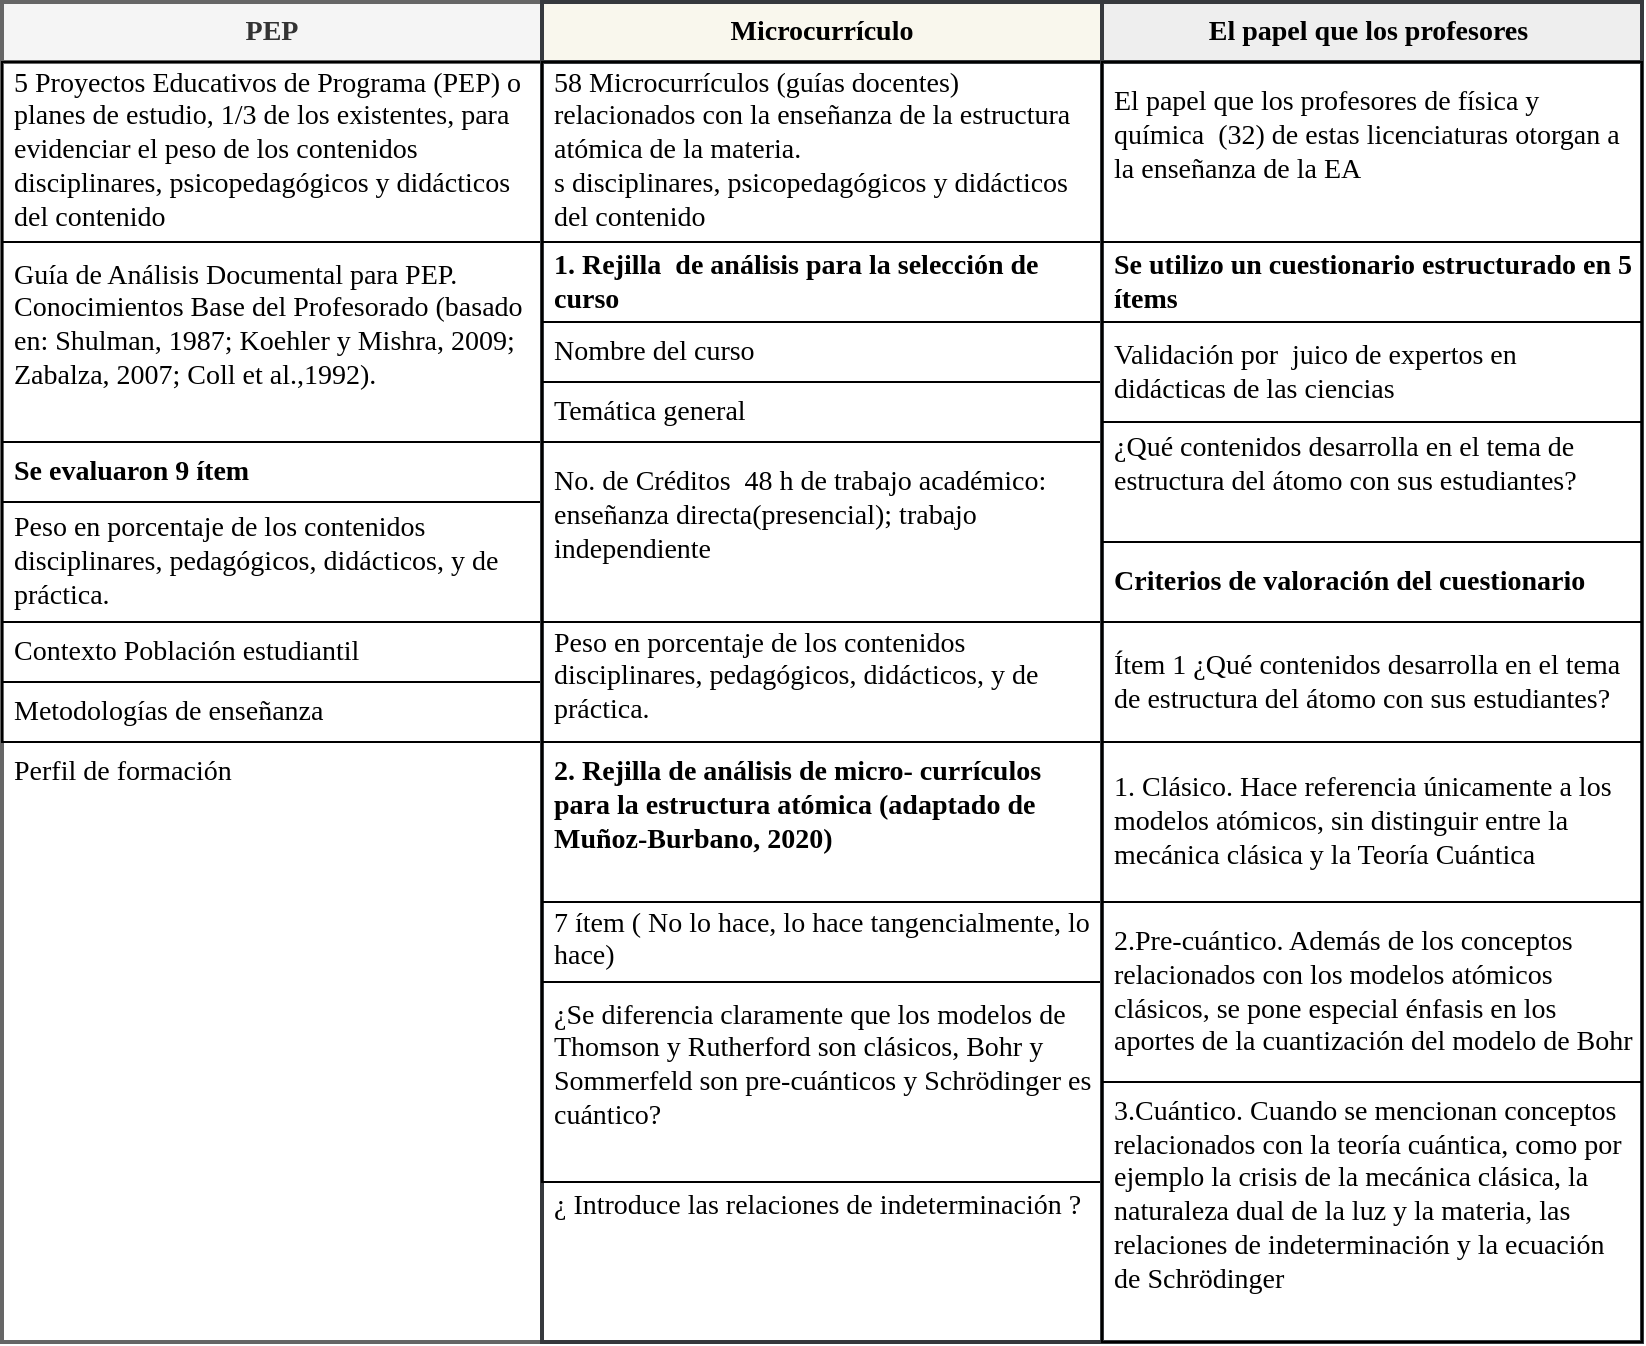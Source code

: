 <mxfile version="26.0.14">
  <diagram name="Página-1" id="QjNoXr49TitPGwUjglOf">
    <mxGraphModel dx="2049" dy="628" grid="1" gridSize="10" guides="1" tooltips="1" connect="1" arrows="1" fold="1" page="1" pageScale="1" pageWidth="827" pageHeight="1169" math="0" shadow="0">
      <root>
        <mxCell id="0" />
        <mxCell id="1" parent="0" />
        <mxCell id="WX_sTl7wwJ7vNOEiQbB8-1" value="&lt;font&gt;&lt;span&gt;&lt;b&gt;PEP&lt;/b&gt;&lt;/span&gt;&lt;/font&gt;" style="swimlane;fontStyle=0;childLayout=stackLayout;horizontal=1;startSize=30;horizontalStack=0;resizeParent=1;resizeParentMax=0;resizeLast=0;collapsible=1;marginBottom=0;whiteSpace=wrap;html=1;fontSize=14;fontFamily=Verdana;fillColor=#f5f5f5;fontColor=#333333;strokeColor=#666666;strokeWidth=2;" parent="1" vertex="1">
          <mxGeometry y="120" width="270" height="670" as="geometry" />
        </mxCell>
        <mxCell id="WX_sTl7wwJ7vNOEiQbB8-2" value="&lt;div&gt;5 Proyectos Educativos de Programa (PEP) o planes de estudio, 1/3 de los existentes, para evidenciar el peso de los contenidos disciplinares, psicopedagógicos y didácticos del contenido&lt;/div&gt;&lt;div&gt;&lt;br&gt;&lt;/div&gt;" style="text;strokeColor=default;fillColor=none;align=left;verticalAlign=middle;spacingLeft=4;spacingRight=4;overflow=hidden;points=[[0,0.5],[1,0.5]];portConstraint=eastwest;rotatable=0;whiteSpace=wrap;html=1;fontSize=14;fontFamily=Verdana;" parent="WX_sTl7wwJ7vNOEiQbB8-1" vertex="1">
          <mxGeometry y="30" width="270" height="90" as="geometry" />
        </mxCell>
        <mxCell id="WX_sTl7wwJ7vNOEiQbB8-3" value="&lt;div&gt;Guía de Análisis Documental para PEP. Conocimientos Base del Profesorado (basado en: Shulman, 1987; Koehler y Mishra, 2009; Zabalza, 2007; Coll et al.,1992).&lt;/div&gt;&lt;div&gt;&lt;br&gt;&lt;/div&gt;" style="text;strokeColor=default;fillColor=none;align=left;verticalAlign=middle;spacingLeft=4;spacingRight=4;overflow=hidden;points=[[0,0.5],[1,0.5]];portConstraint=eastwest;rotatable=0;whiteSpace=wrap;html=1;fontFamily=Verdana;fontSize=14;" parent="WX_sTl7wwJ7vNOEiQbB8-1" vertex="1">
          <mxGeometry y="120" width="270" height="100" as="geometry" />
        </mxCell>
        <mxCell id="WX_sTl7wwJ7vNOEiQbB8-4" value="&lt;span style=&quot;background-color: transparent;&quot;&gt;&lt;b&gt;Se evaluaron 9 ítem&amp;nbsp;&lt;/b&gt;&lt;/span&gt;" style="text;strokeColor=default;fillColor=none;align=left;verticalAlign=middle;spacingLeft=4;spacingRight=4;overflow=hidden;points=[[0,0.5],[1,0.5]];portConstraint=eastwest;rotatable=0;whiteSpace=wrap;html=1;fontFamily=Verdana;fontSize=14;" parent="WX_sTl7wwJ7vNOEiQbB8-1" vertex="1">
          <mxGeometry y="220" width="270" height="30" as="geometry" />
        </mxCell>
        <mxCell id="WX_sTl7wwJ7vNOEiQbB8-5" value="&lt;div&gt;Peso en porcentaje de los contenidos disciplinares, pedagógicos, didácticos, y de práctica.&amp;nbsp;&lt;/div&gt;" style="text;strokeColor=default;fillColor=none;align=left;verticalAlign=middle;spacingLeft=4;spacingRight=4;overflow=hidden;points=[[0,0.5],[1,0.5]];portConstraint=eastwest;rotatable=0;whiteSpace=wrap;html=1;fontFamily=Verdana;fontSize=14;" parent="WX_sTl7wwJ7vNOEiQbB8-1" vertex="1">
          <mxGeometry y="250" width="270" height="60" as="geometry" />
        </mxCell>
        <mxCell id="WX_sTl7wwJ7vNOEiQbB8-6" value="&lt;div&gt;Contexto Población estudiantil&lt;/div&gt;" style="text;strokeColor=default;fillColor=none;align=left;verticalAlign=middle;spacingLeft=4;spacingRight=4;overflow=hidden;points=[[0,0.5],[1,0.5]];portConstraint=eastwest;rotatable=0;whiteSpace=wrap;html=1;fontFamily=Verdana;fontSize=14;" parent="WX_sTl7wwJ7vNOEiQbB8-1" vertex="1">
          <mxGeometry y="310" width="270" height="30" as="geometry" />
        </mxCell>
        <mxCell id="WX_sTl7wwJ7vNOEiQbB8-7" value="&lt;div&gt;Metodologías de enseñanza&lt;/div&gt;" style="text;strokeColor=default;fillColor=none;align=left;verticalAlign=middle;spacingLeft=4;spacingRight=4;overflow=hidden;points=[[0,0.5],[1,0.5]];portConstraint=eastwest;rotatable=0;whiteSpace=wrap;html=1;fontFamily=Verdana;fontSize=14;" parent="WX_sTl7wwJ7vNOEiQbB8-1" vertex="1">
          <mxGeometry y="340" width="270" height="30" as="geometry" />
        </mxCell>
        <mxCell id="WX_sTl7wwJ7vNOEiQbB8-8" value="&lt;div&gt;Perfil de formación&lt;/div&gt;" style="text;strokeColor=none;fillColor=none;align=left;verticalAlign=middle;spacingLeft=4;spacingRight=4;overflow=hidden;points=[[0,0.5],[1,0.5]];portConstraint=eastwest;rotatable=0;whiteSpace=wrap;html=1;fontFamily=Verdana;fontSize=14;" parent="WX_sTl7wwJ7vNOEiQbB8-1" vertex="1">
          <mxGeometry y="370" width="270" height="30" as="geometry" />
        </mxCell>
        <mxCell id="WX_sTl7wwJ7vNOEiQbB8-33" style="text;strokeColor=none;fillColor=none;align=left;verticalAlign=middle;spacingLeft=4;spacingRight=4;overflow=hidden;points=[[0,0.5],[1,0.5]];portConstraint=eastwest;rotatable=0;whiteSpace=wrap;html=1;fontFamily=Verdana;fontSize=14;" parent="WX_sTl7wwJ7vNOEiQbB8-1" vertex="1">
          <mxGeometry y="400" width="270" height="270" as="geometry" />
        </mxCell>
        <mxCell id="WX_sTl7wwJ7vNOEiQbB8-9" value="&lt;font&gt;&lt;span&gt;Microcurrículo&lt;/span&gt;&lt;/font&gt;" style="swimlane;fontStyle=1;childLayout=stackLayout;horizontal=1;startSize=30;horizontalStack=0;resizeParent=1;resizeParentMax=0;resizeLast=0;collapsible=1;marginBottom=0;whiteSpace=wrap;html=1;fontSize=14;fontFamily=Verdana;fillColor=#f9f7ed;strokeColor=#36393d;strokeWidth=2;" parent="1" vertex="1">
          <mxGeometry x="270" y="120" width="280" height="670" as="geometry" />
        </mxCell>
        <mxCell id="WX_sTl7wwJ7vNOEiQbB8-10" value="&lt;div&gt;&lt;span style=&quot;background-color: transparent;&quot;&gt;58 Microcurrículos (guías docentes) relacionados con la enseñanza de la estructura atómica de la materia.&lt;/span&gt;&lt;/div&gt;&lt;div&gt;s disciplinares, psicopedagógicos y didácticos del contenido&lt;/div&gt;&lt;div&gt;&lt;br&gt;&lt;/div&gt;" style="text;strokeColor=default;fillColor=none;align=left;verticalAlign=middle;spacingLeft=4;spacingRight=4;overflow=hidden;points=[[0,0.5],[1,0.5]];portConstraint=eastwest;rotatable=0;whiteSpace=wrap;html=1;fontSize=14;fontFamily=Verdana;" parent="WX_sTl7wwJ7vNOEiQbB8-9" vertex="1">
          <mxGeometry y="30" width="280" height="90" as="geometry" />
        </mxCell>
        <mxCell id="WX_sTl7wwJ7vNOEiQbB8-11" value="&lt;div&gt;&lt;div&gt;&lt;b&gt;1. Rejilla&amp;nbsp; de análisis para la selección de curso&amp;nbsp;&lt;/b&gt;&lt;/div&gt;&lt;/div&gt;" style="text;strokeColor=default;fillColor=none;align=left;verticalAlign=middle;spacingLeft=4;spacingRight=4;overflow=hidden;points=[[0,0.5],[1,0.5]];portConstraint=eastwest;rotatable=0;whiteSpace=wrap;html=1;fontFamily=Verdana;fontSize=14;" parent="WX_sTl7wwJ7vNOEiQbB8-9" vertex="1">
          <mxGeometry y="120" width="280" height="40" as="geometry" />
        </mxCell>
        <mxCell id="WX_sTl7wwJ7vNOEiQbB8-17" value="&lt;div&gt;Nombre del curso&lt;/div&gt;" style="text;strokeColor=default;fillColor=none;align=left;verticalAlign=middle;spacingLeft=4;spacingRight=4;overflow=hidden;points=[[0,0.5],[1,0.5]];portConstraint=eastwest;rotatable=0;whiteSpace=wrap;html=1;fontFamily=Verdana;fontSize=14;" parent="WX_sTl7wwJ7vNOEiQbB8-9" vertex="1">
          <mxGeometry y="160" width="280" height="30" as="geometry" />
        </mxCell>
        <mxCell id="WX_sTl7wwJ7vNOEiQbB8-18" value="&lt;div&gt;Temática general&lt;/div&gt;" style="text;strokeColor=default;fillColor=none;align=left;verticalAlign=middle;spacingLeft=4;spacingRight=4;overflow=hidden;points=[[0,0.5],[1,0.5]];portConstraint=eastwest;rotatable=0;whiteSpace=wrap;html=1;fontFamily=Verdana;fontSize=14;" parent="WX_sTl7wwJ7vNOEiQbB8-9" vertex="1">
          <mxGeometry y="190" width="280" height="30" as="geometry" />
        </mxCell>
        <mxCell id="WX_sTl7wwJ7vNOEiQbB8-12" value="&lt;div&gt;No. de Créditos&amp;nbsp; 48 h de trabajo académico: enseñanza directa(presencial); trabajo independiente&amp;nbsp;&lt;/div&gt;&lt;div&gt;&lt;br&gt;&lt;/div&gt;" style="text;strokeColor=default;fillColor=none;align=left;verticalAlign=middle;spacingLeft=4;spacingRight=4;overflow=hidden;points=[[0,0.5],[1,0.5]];portConstraint=eastwest;rotatable=0;whiteSpace=wrap;html=1;fontFamily=Verdana;fontSize=14;" parent="WX_sTl7wwJ7vNOEiQbB8-9" vertex="1">
          <mxGeometry y="220" width="280" height="90" as="geometry" />
        </mxCell>
        <mxCell id="WX_sTl7wwJ7vNOEiQbB8-13" value="&lt;div&gt;Peso en porcentaje de los contenidos disciplinares, pedagógicos, didácticos, y de práctica.&amp;nbsp;&lt;/div&gt;&lt;div&gt;&lt;br&gt;&lt;/div&gt;" style="text;strokeColor=default;fillColor=none;align=left;verticalAlign=middle;spacingLeft=4;spacingRight=4;overflow=hidden;points=[[0,0.5],[1,0.5]];portConstraint=eastwest;rotatable=0;whiteSpace=wrap;html=1;fontFamily=Verdana;fontSize=14;" parent="WX_sTl7wwJ7vNOEiQbB8-9" vertex="1">
          <mxGeometry y="310" width="280" height="60" as="geometry" />
        </mxCell>
        <mxCell id="WX_sTl7wwJ7vNOEiQbB8-14" value="&lt;div&gt;&lt;b&gt;2. Rejilla de análisis de micro- currículos para la estructura atómica (adaptado de Muñoz-Burbano, 2020)&lt;/b&gt;&lt;/div&gt;&lt;div&gt;&lt;br&gt;&lt;/div&gt;" style="text;strokeColor=default;fillColor=none;align=left;verticalAlign=middle;spacingLeft=4;spacingRight=4;overflow=hidden;points=[[0,0.5],[1,0.5]];portConstraint=eastwest;rotatable=0;whiteSpace=wrap;html=1;fontFamily=Verdana;fontSize=14;" parent="WX_sTl7wwJ7vNOEiQbB8-9" vertex="1">
          <mxGeometry y="370" width="280" height="80" as="geometry" />
        </mxCell>
        <mxCell id="WX_sTl7wwJ7vNOEiQbB8-15" value="&lt;div&gt;7 ítem ( No lo hace, lo hace tangencialmente, lo hace)&lt;/div&gt;&lt;div&gt;&lt;br&gt;&lt;/div&gt;" style="text;strokeColor=default;fillColor=none;align=left;verticalAlign=middle;spacingLeft=4;spacingRight=4;overflow=hidden;points=[[0,0.5],[1,0.5]];portConstraint=eastwest;rotatable=0;whiteSpace=wrap;html=1;fontFamily=Verdana;fontSize=14;" parent="WX_sTl7wwJ7vNOEiQbB8-9" vertex="1">
          <mxGeometry y="450" width="280" height="40" as="geometry" />
        </mxCell>
        <mxCell id="WX_sTl7wwJ7vNOEiQbB8-16" value="&lt;div&gt;¿Se diferencia claramente que los modelos de Thomson y Rutherford son clásicos, Bohr y Sommerfeld son pre-cuánticos y Schrödinger es cuántico?&lt;/div&gt;&lt;div&gt;&lt;br&gt;&lt;/div&gt;" style="text;strokeColor=default;fillColor=none;align=left;verticalAlign=middle;spacingLeft=4;spacingRight=4;overflow=hidden;points=[[0,0.5],[1,0.5]];portConstraint=eastwest;rotatable=0;whiteSpace=wrap;html=1;fontFamily=Verdana;fontSize=14;" parent="WX_sTl7wwJ7vNOEiQbB8-9" vertex="1">
          <mxGeometry y="490" width="280" height="100" as="geometry" />
        </mxCell>
        <mxCell id="WX_sTl7wwJ7vNOEiQbB8-19" value="&lt;div&gt;¿ Introduce las relaciones de indeterminación ?&lt;/div&gt;&lt;div&gt;&lt;br&gt;&lt;/div&gt;" style="text;strokeColor=none;fillColor=none;align=left;verticalAlign=middle;spacingLeft=4;spacingRight=4;overflow=hidden;points=[[0,0.5],[1,0.5]];portConstraint=eastwest;rotatable=0;whiteSpace=wrap;html=1;fontFamily=Verdana;fontSize=14;" parent="WX_sTl7wwJ7vNOEiQbB8-9" vertex="1">
          <mxGeometry y="590" width="280" height="40" as="geometry" />
        </mxCell>
        <mxCell id="WX_sTl7wwJ7vNOEiQbB8-32" style="text;strokeColor=none;fillColor=none;align=left;verticalAlign=middle;spacingLeft=4;spacingRight=4;overflow=hidden;points=[[0,0.5],[1,0.5]];portConstraint=eastwest;rotatable=0;whiteSpace=wrap;html=1;fontFamily=Verdana;fontSize=14;" parent="WX_sTl7wwJ7vNOEiQbB8-9" vertex="1">
          <mxGeometry y="630" width="280" height="40" as="geometry" />
        </mxCell>
        <mxCell id="WX_sTl7wwJ7vNOEiQbB8-20" value="&lt;font&gt;&lt;span&gt;El papel que los profesores&amp;nbsp;&lt;/span&gt;&lt;/font&gt;" style="swimlane;fontStyle=1;childLayout=stackLayout;horizontal=1;startSize=30;horizontalStack=0;resizeParent=1;resizeParentMax=0;resizeLast=0;collapsible=1;marginBottom=0;whiteSpace=wrap;html=1;fontSize=14;fontFamily=Verdana;fillColor=#eeeeee;strokeColor=#36393d;strokeWidth=2;" parent="1" vertex="1">
          <mxGeometry x="550" y="120" width="270" height="670" as="geometry" />
        </mxCell>
        <mxCell id="WX_sTl7wwJ7vNOEiQbB8-21" value="&lt;div&gt;&lt;div&gt;El papel que los profesores de física y química&amp;nbsp; (32) de estas licenciaturas otorgan a la enseñanza de la EA&lt;/div&gt;&lt;/div&gt;&lt;div&gt;&lt;br&gt;&lt;/div&gt;" style="text;strokeColor=default;fillColor=none;align=left;verticalAlign=middle;spacingLeft=4;spacingRight=4;overflow=hidden;points=[[0,0.5],[1,0.5]];portConstraint=eastwest;rotatable=0;whiteSpace=wrap;html=1;fontSize=14;fontFamily=Verdana;" parent="WX_sTl7wwJ7vNOEiQbB8-20" vertex="1">
          <mxGeometry y="30" width="270" height="90" as="geometry" />
        </mxCell>
        <mxCell id="WX_sTl7wwJ7vNOEiQbB8-22" value="&lt;div&gt;&lt;b&gt;Se utilizo un cuestionario estructurado en 5 ítems&amp;nbsp;&lt;/b&gt;&lt;/div&gt;" style="text;strokeColor=default;fillColor=none;align=left;verticalAlign=middle;spacingLeft=4;spacingRight=4;overflow=hidden;points=[[0,0.5],[1,0.5]];portConstraint=eastwest;rotatable=0;whiteSpace=wrap;html=1;fontFamily=Verdana;fontSize=14;" parent="WX_sTl7wwJ7vNOEiQbB8-20" vertex="1">
          <mxGeometry y="120" width="270" height="40" as="geometry" />
        </mxCell>
        <mxCell id="WX_sTl7wwJ7vNOEiQbB8-23" value="&lt;div&gt;Validación por&amp;nbsp; juico de expertos en didácticas de las ciencias&amp;nbsp;&lt;/div&gt;" style="text;strokeColor=default;fillColor=none;align=left;verticalAlign=middle;spacingLeft=4;spacingRight=4;overflow=hidden;points=[[0,0.5],[1,0.5]];portConstraint=eastwest;rotatable=0;whiteSpace=wrap;html=1;fontFamily=Verdana;fontSize=14;" parent="WX_sTl7wwJ7vNOEiQbB8-20" vertex="1">
          <mxGeometry y="160" width="270" height="50" as="geometry" />
        </mxCell>
        <mxCell id="WX_sTl7wwJ7vNOEiQbB8-24" value="&lt;div&gt;¿Qué contenidos desarrolla en el tema de estructura del átomo con sus estudiantes?&lt;/div&gt;&lt;div&gt;&lt;br&gt;&lt;/div&gt;" style="text;strokeColor=default;fillColor=none;align=left;verticalAlign=middle;spacingLeft=4;spacingRight=4;overflow=hidden;points=[[0,0.5],[1,0.5]];portConstraint=eastwest;rotatable=0;whiteSpace=wrap;html=1;fontFamily=Verdana;fontSize=14;" parent="WX_sTl7wwJ7vNOEiQbB8-20" vertex="1">
          <mxGeometry y="210" width="270" height="60" as="geometry" />
        </mxCell>
        <mxCell id="WX_sTl7wwJ7vNOEiQbB8-25" value="&lt;div&gt;&lt;div&gt;&lt;b&gt;Criterios de valoración del cuestionario&lt;/b&gt;&lt;/div&gt;&lt;/div&gt;" style="text;strokeColor=default;fillColor=none;align=left;verticalAlign=middle;spacingLeft=4;spacingRight=4;overflow=hidden;points=[[0,0.5],[1,0.5]];portConstraint=eastwest;rotatable=0;whiteSpace=wrap;html=1;fontFamily=Verdana;fontSize=14;" parent="WX_sTl7wwJ7vNOEiQbB8-20" vertex="1">
          <mxGeometry y="270" width="270" height="40" as="geometry" />
        </mxCell>
        <mxCell id="WX_sTl7wwJ7vNOEiQbB8-26" value="&lt;div&gt;&lt;div&gt;Ítem 1 ¿Qué contenidos desarrolla en el tema de estructura del átomo con sus estudiantes?&lt;/div&gt;&lt;/div&gt;" style="text;strokeColor=default;fillColor=none;align=left;verticalAlign=middle;spacingLeft=4;spacingRight=4;overflow=hidden;points=[[0,0.5],[1,0.5]];portConstraint=eastwest;rotatable=0;whiteSpace=wrap;html=1;fontFamily=Verdana;fontSize=14;" parent="WX_sTl7wwJ7vNOEiQbB8-20" vertex="1">
          <mxGeometry y="310" width="270" height="60" as="geometry" />
        </mxCell>
        <mxCell id="WX_sTl7wwJ7vNOEiQbB8-27" value="&lt;div&gt;&lt;div&gt;1. Clásico. Hace referencia únicamente a los modelos atómicos, sin distinguir entre la mecánica clásica y la Teoría Cuántica&lt;/div&gt;&lt;/div&gt;" style="text;strokeColor=default;fillColor=none;align=left;verticalAlign=middle;spacingLeft=4;spacingRight=4;overflow=hidden;points=[[0,0.5],[1,0.5]];portConstraint=eastwest;rotatable=0;whiteSpace=wrap;html=1;fontFamily=Verdana;fontSize=14;" parent="WX_sTl7wwJ7vNOEiQbB8-20" vertex="1">
          <mxGeometry y="370" width="270" height="80" as="geometry" />
        </mxCell>
        <mxCell id="WX_sTl7wwJ7vNOEiQbB8-28" value="&lt;div&gt;&lt;div&gt;2.Pre-cuántico. Además de los conceptos relacionados con los modelos atómicos clásicos, se pone especial énfasis en los aportes de la cuantización del modelo de Bohr&lt;/div&gt;&lt;/div&gt;" style="text;strokeColor=default;fillColor=none;align=left;verticalAlign=middle;spacingLeft=4;spacingRight=4;overflow=hidden;points=[[0,0.5],[1,0.5]];portConstraint=eastwest;rotatable=0;whiteSpace=wrap;html=1;fontFamily=Verdana;fontSize=14;" parent="WX_sTl7wwJ7vNOEiQbB8-20" vertex="1">
          <mxGeometry y="450" width="270" height="90" as="geometry" />
        </mxCell>
        <mxCell id="WX_sTl7wwJ7vNOEiQbB8-29" value="&lt;div&gt;&lt;div&gt;3.Cuántico. Cuando se mencionan conceptos relacionados con la teoría cuántica, como por ejemplo la crisis de la mecánica clásica, la naturaleza dual de la luz y la materia, las relaciones de indeterminación y la ecuación de Schrödinger&amp;nbsp;&lt;/div&gt;&lt;/div&gt;&lt;div&gt;&lt;br&gt;&lt;/div&gt;" style="text;strokeColor=default;fillColor=none;align=left;verticalAlign=middle;spacingLeft=4;spacingRight=4;overflow=hidden;points=[[0,0.5],[1,0.5]];portConstraint=eastwest;rotatable=0;whiteSpace=wrap;html=1;fontFamily=Verdana;fontSize=14;" parent="WX_sTl7wwJ7vNOEiQbB8-20" vertex="1">
          <mxGeometry y="540" width="270" height="130" as="geometry" />
        </mxCell>
      </root>
    </mxGraphModel>
  </diagram>
</mxfile>
